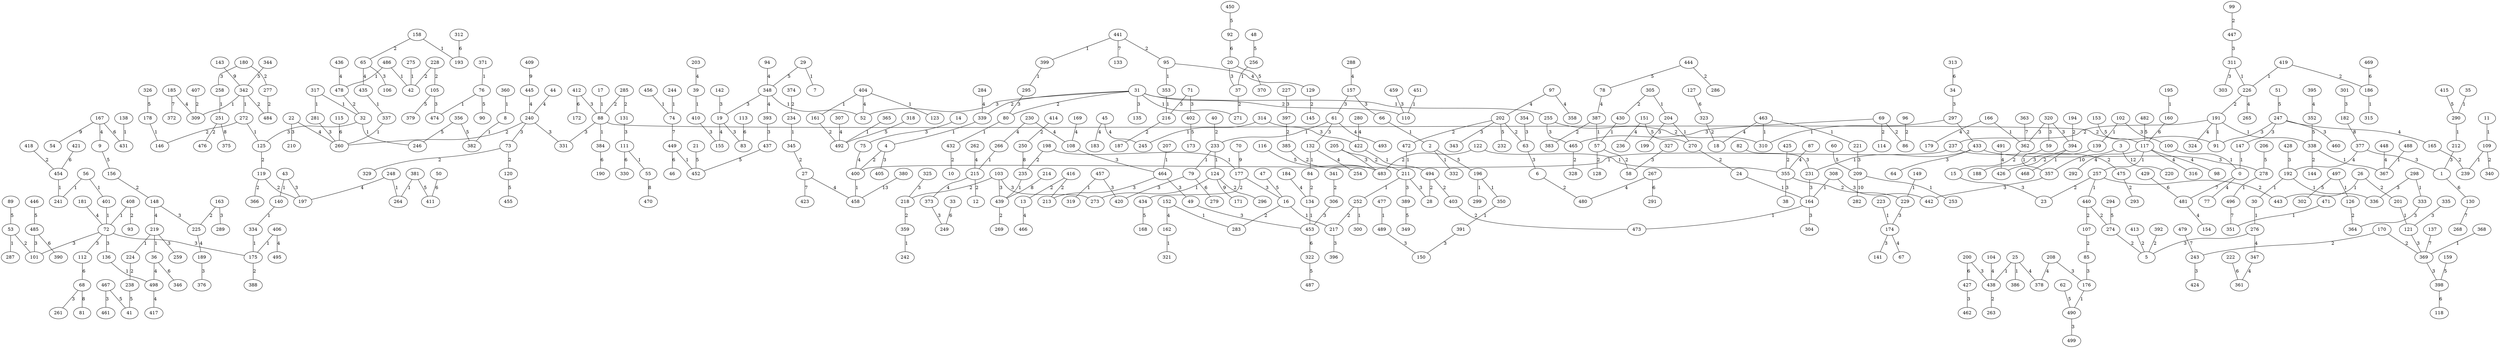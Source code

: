 graph MST {
    "0";
    "1";
    "2";
    "3";
    "4";
    "5";
    "6";
    "7";
    "8";
    "9";
    "10";
    "11";
    "12";
    "13";
    "14";
    "15";
    "16";
    "17";
    "18";
    "19";
    "20";
    "21";
    "22";
    "23";
    "24";
    "25";
    "26";
    "27";
    "28";
    "29";
    "30";
    "31";
    "32";
    "33";
    "34";
    "35";
    "36";
    "37";
    "38";
    "39";
    "40";
    "41";
    "42";
    "43";
    "44";
    "45";
    "46";
    "47";
    "48";
    "49";
    "50";
    "51";
    "52";
    "53";
    "54";
    "55";
    "56";
    "57";
    "58";
    "59";
    "60";
    "61";
    "62";
    "63";
    "64";
    "65";
    "66";
    "67";
    "68";
    "69";
    "70";
    "71";
    "72";
    "73";
    "74";
    "75";
    "76";
    "77";
    "78";
    "79";
    "80";
    "81";
    "82";
    "83";
    "84";
    "85";
    "86";
    "87";
    "88";
    "89";
    "90";
    "91";
    "92";
    "93";
    "94";
    "95";
    "96";
    "97";
    "98";
    "99";
    "100";
    "101";
    "102";
    "103";
    "104";
    "105";
    "106";
    "107";
    "108";
    "109";
    "110";
    "111";
    "112";
    "113";
    "114";
    "115";
    "116";
    "117";
    "118";
    "119";
    "120";
    "121";
    "122";
    "123";
    "124";
    "125";
    "126";
    "127";
    "128";
    "129";
    "130";
    "131";
    "132";
    "133";
    "134";
    "135";
    "136";
    "137";
    "138";
    "139";
    "140";
    "141";
    "142";
    "143";
    "144";
    "145";
    "146";
    "147";
    "148";
    "149";
    "150";
    "151";
    "152";
    "153";
    "154";
    "155";
    "156";
    "157";
    "158";
    "159";
    "160";
    "161";
    "162";
    "163";
    "164";
    "165";
    "166";
    "167";
    "168";
    "169";
    "170";
    "171";
    "172";
    "173";
    "174";
    "175";
    "176";
    "177";
    "178";
    "179";
    "180";
    "181";
    "182";
    "183";
    "184";
    "185";
    "186";
    "187";
    "188";
    "189";
    "190";
    "191";
    "192";
    "193";
    "194";
    "195";
    "196";
    "197";
    "198";
    "199";
    "200";
    "201";
    "202";
    "203";
    "204";
    "205";
    "206";
    "207";
    "208";
    "209";
    "210";
    "211";
    "212";
    "213";
    "214";
    "215";
    "216";
    "217";
    "218";
    "219";
    "220";
    "221";
    "222";
    "223";
    "224";
    "225";
    "226";
    "227";
    "228";
    "229";
    "230";
    "231";
    "232";
    "233";
    "234";
    "235";
    "236";
    "237";
    "238";
    "239";
    "240";
    "241";
    "242";
    "243";
    "244";
    "245";
    "246";
    "247";
    "248";
    "249";
    "250";
    "251";
    "252";
    "253";
    "254";
    "255";
    "256";
    "257";
    "258";
    "259";
    "260";
    "261";
    "262";
    "263";
    "264";
    "265";
    "266";
    "267";
    "268";
    "269";
    "270";
    "271";
    "272";
    "273";
    "274";
    "275";
    "276";
    "277";
    "278";
    "279";
    "280";
    "281";
    "282";
    "283";
    "284";
    "285";
    "286";
    "287";
    "288";
    "289";
    "290";
    "291";
    "292";
    "293";
    "294";
    "295";
    "296";
    "297";
    "298";
    "299";
    "300";
    "301";
    "302";
    "303";
    "304";
    "305";
    "306";
    "307";
    "308";
    "309";
    "310";
    "311";
    "312";
    "313";
    "314";
    "315";
    "316";
    "317";
    "318";
    "319";
    "320";
    "321";
    "322";
    "323";
    "324";
    "325";
    "326";
    "327";
    "328";
    "329";
    "330";
    "331";
    "332";
    "333";
    "334";
    "335";
    "336";
    "337";
    "338";
    "339";
    "340";
    "341";
    "342";
    "343";
    "344";
    "345";
    "346";
    "347";
    "348";
    "349";
    "350";
    "351";
    "352";
    "353";
    "354";
    "355";
    "356";
    "357";
    "358";
    "359";
    "360";
    "361";
    "362";
    "363";
    "364";
    "365";
    "366";
    "367";
    "368";
    "369";
    "370";
    "371";
    "372";
    "373";
    "374";
    "375";
    "376";
    "377";
    "378";
    "379";
    "380";
    "381";
    "382";
    "383";
    "384";
    "385";
    "386";
    "387";
    "388";
    "389";
    "390";
    "391";
    "392";
    "393";
    "394";
    "395";
    "396";
    "397";
    "398";
    "399";
    "400";
    "401";
    "402";
    "403";
    "404";
    "405";
    "406";
    "407";
    "408";
    "409";
    "410";
    "411";
    "412";
    "413";
    "414";
    "415";
    "416";
    "417";
    "418";
    "419";
    "420";
    "421";
    "422";
    "423";
    "424";
    "425";
    "426";
    "427";
    "428";
    "429";
    "430";
    "431";
    "432";
    "433";
    "434";
    "435";
    "436";
    "437";
    "438";
    "439";
    "440";
    "441";
    "442";
    "443";
    "444";
    "445";
    "446";
    "447";
    "448";
    "449";
    "450";
    "451";
    "452";
    "453";
    "454";
    "455";
    "456";
    "457";
    "458";
    "459";
    "460";
    "461";
    "462";
    "463";
    "464";
    "465";
    "466";
    "467";
    "468";
    "469";
    "470";
    "471";
    "472";
    "473";
    "474";
    "475";
    "476";
    "477";
    "478";
    "479";
    "480";
    "481";
    "482";
    "483";
    "484";
    "485";
    "486";
    "487";
    "488";
    "489";
    "490";
    "491";
    "492";
    "493";
    "494";
    "495";
    "496";
    "497";
    "498";
    "499";
    "2" -- "332" [label="1"];
    "8" -- "382" [label="1"];
    "11" -- "109" [label="1"];
    "16" -- "217" [label="1"];
    "17" -- "88" [label="1"];
    "24" -- "164" [label="1"];
    "25" -- "386" [label="1"];
    "25" -- "438" [label="1"];
    "26" -- "443" [label="1"];
    "29" -- "7" [label="1"];
    "30" -- "276" [label="1"];
    "31" -- "255" [label="1"];
    "31" -- "271" [label="1"];
    "32" -- "246" [label="1"];
    "35" -- "290" [label="1"];
    "39" -- "410" [label="1"];
    "43" -- "140" [label="1"];
    "53" -- "287" [label="1"];
    "56" -- "241" [label="1"];
    "56" -- "401" [label="1"];
    "59" -- "357" [label="1"];
    "61" -- "233" [label="1"];
    "66" -- "2" [label="1"];
    "76" -- "474" [label="1"];
    "80" -- "432" [label="1"];
    "88" -- "384" [label="1"];
    "95" -- "353" [label="1"];
    "100" -- "0" [label="1"];
    "102" -- "139" [label="1"];
    "109" -- "239" [label="1"];
    "111" -- "55" [label="1"];
    "117" -- "257" [label="1"];
    "122" -- "355" [label="1"];
    "124" -- "273" [label="1"];
    "132" -- "84" [label="1"];
    "134" -- "453" [label="1"];
    "136" -- "498" [label="1"];
    "138" -- "431" [label="1"];
    "140" -- "334" [label="1"];
    "147" -- "0" [label="1"];
    "149" -- "229" [label="1"];
    "152" -- "283" [label="1"];
    "158" -- "193" [label="1"];
    "162" -- "321" [label="1"];
    "164" -- "473" [label="1"];
    "166" -- "362" [label="1"];
    "176" -- "490" [label="1"];
    "178" -- "146" [label="1"];
    "186" -- "315" [label="1"];
    "191" -- "91" [label="1"];
    "191" -- "338" [label="1"];
    "192" -- "30" [label="1"];
    "192" -- "336" [label="1"];
    "195" -- "160" [label="1"];
    "196" -- "299" [label="1"];
    "196" -- "350" [label="1"];
    "198" -- "177" [label="1"];
    "201" -- "121" [label="1"];
    "204" -- "270" [label="1"];
    "207" -- "464" [label="1"];
    "209" -- "253" [label="1"];
    "211" -- "252" [label="1"];
    "219" -- "36" [label="1"];
    "219" -- "224" [label="1"];
    "223" -- "174" [label="1"];
    "233" -- "79" [label="1"];
    "233" -- "124" [label="1"];
    "234" -- "345" [label="1"];
    "235" -- "439" [label="1"];
    "237" -- "400" [label="1"];
    "244" -- "74" [label="1"];
    "248" -- "264" [label="1"];
    "252" -- "300" [label="1"];
    "256" -- "37" [label="1"];
    "257" -- "440" [label="1"];
    "258" -- "251" [label="1"];
    "266" -- "215" [label="1"];
    "272" -- "125" [label="1"];
    "275" -- "42" [label="1"];
    "278" -- "496" [label="1"];
    "290" -- "212" [label="1"];
    "297" -- "310" [label="1"];
    "298" -- "333" [label="1"];
    "305" -- "204" [label="1"];
    "308" -- "164" [label="1"];
    "311" -- "226" [label="1"];
    "314" -- "245" [label="1"];
    "317" -- "32" [label="1"];
    "317" -- "281" [label="1"];
    "334" -- "175" [label="1"];
    "337" -- "260" [label="1"];
    "338" -- "367" [label="1"];
    "339" -- "4" [label="1"];
    "342" -- "272" [label="1"];
    "342" -- "309" [label="1"];
    "348" -- "52" [label="1"];
    "350" -- "391" [label="1"];
    "353" -- "216" [label="1"];
    "359" -- "242" [label="1"];
    "360" -- "8" [label="1"];
    "365" -- "492" [label="1"];
    "368" -- "369" [label="1"];
    "371" -- "76" [label="1"];
    "381" -- "264" [label="1"];
    "387" -- "57" [label="1"];
    "394" -- "468" [label="1"];
    "399" -- "295" [label="1"];
    "400" -- "458" [label="1"];
    "401" -- "72" [label="1"];
    "404" -- "123" [label="1"];
    "404" -- "161" [label="1"];
    "406" -- "175" [label="1"];
    "408" -- "72" [label="1"];
    "419" -- "226" [label="1"];
    "422" -- "494" [label="1"];
    "430" -- "57" [label="1"];
    "433" -- "231" [label="1"];
    "435" -- "337" [label="1"];
    "441" -- "399" [label="1"];
    "449" -- "452" [label="1"];
    "451" -- "110" [label="1"];
    "454" -- "241" [label="1"];
    "456" -- "74" [label="1"];
    "457" -- "319" [label="1"];
    "463" -- "221" [label="1"];
    "463" -- "310" [label="1"];
    "471" -- "351" [label="1"];
    "472" -- "211" [label="1"];
    "477" -- "489" [label="1"];
    "486" -- "42" [label="1"];
    "486" -- "478" [label="1"];
    "488" -- "367" [label="1"];
    "497" -- "126" [label="1"];
    "4" -- "400" [label="2"];
    "6" -- "480" [label="2"];
    "16" -- "283" [label="2"];
    "26" -- "201" [label="2"];
    "31" -- "80" [label="2"];
    "31" -- "110" [label="2"];
    "31" -- "339" [label="2"];
    "37" -- "271" [label="2"];
    "40" -- "233" [label="2"];
    "53" -- "101" [label="2"];
    "57" -- "58" [label="2"];
    "57" -- "128" [label="2"];
    "69" -- "86" [label="2"];
    "69" -- "114" [label="2"];
    "73" -- "120" [label="2"];
    "73" -- "329" [label="2"];
    "84" -- "134" [label="2"];
    "88" -- "91" [label="2"];
    "96" -- "86" [label="2"];
    "99" -- "447" [label="2"];
    "103" -- "218" [label="2"];
    "107" -- "85" [label="2"];
    "109" -- "340" [label="2"];
    "119" -- "197" [label="2"];
    "119" -- "366" [label="2"];
    "122" -- "483" [label="2"];
    "124" -- "296" [label="2"];
    "125" -- "119" [label="2"];
    "126" -- "364" [label="2"];
    "129" -- "145" [label="2"];
    "139" -- "426" [label="2"];
    "156" -- "148" [label="2"];
    "158" -- "65" [label="2"];
    "161" -- "492" [label="2"];
    "163" -- "225" [label="2"];
    "165" -- "239" [label="2"];
    "170" -- "243" [label="2"];
    "170" -- "369" [label="2"];
    "175" -- "388" [label="2"];
    "177" -- "434" [label="2"];
    "180" -- "277" [label="2"];
    "191" -- "237" [label="2"];
    "194" -- "394" [label="2"];
    "198" -- "235" [label="2"];
    "202" -- "63" [label="2"];
    "202" -- "472" [label="2"];
    "205" -- "211" [label="2"];
    "215" -- "12" [label="2"];
    "216" -- "187" [label="2"];
    "218" -- "359" [label="2"];
    "224" -- "238" [label="2"];
    "226" -- "191" [label="2"];
    "228" -- "42" [label="2"];
    "228" -- "105" [label="2"];
    "237" -- "475" [label="2"];
    "240" -- "260" [label="2"];
    "251" -- "476" [label="2"];
    "252" -- "217" [label="2"];
    "255" -- "310" [label="2"];
    "257" -- "23" [label="2"];
    "257" -- "443" [label="2"];
    "270" -- "24" [label="2"];
    "272" -- "146" [label="2"];
    "274" -- "5" [label="2"];
    "277" -- "484" [label="2"];
    "285" -- "88" [label="2"];
    "285" -- "131" [label="2"];
    "297" -- "433" [label="2"];
    "305" -- "430" [label="2"];
    "323" -- "18" [label="2"];
    "338" -- "144" [label="2"];
    "341" -- "306" [label="2"];
    "342" -- "484" [label="2"];
    "345" -- "27" [label="2"];
    "355" -- "229" [label="2"];
    "362" -- "15" [label="2"];
    "374" -- "234" [label="2"];
    "385" -- "483" [label="2"];
    "387" -- "383" [label="2"];
    "392" -- "5" [label="2"];
    "397" -- "385" [label="2"];
    "403" -- "473" [label="2"];
    "407" -- "309" [label="2"];
    "408" -- "93" [label="2"];
    "413" -- "5" [label="2"];
    "414" -- "250" [label="2"];
    "416" -- "13" [label="2"];
    "416" -- "213" [label="2"];
    "418" -- "454" [label="2"];
    "419" -- "186" [label="2"];
    "425" -- "355" [label="2"];
    "432" -- "10" [label="2"];
    "438" -- "263" [label="2"];
    "439" -- "269" [label="2"];
    "440" -- "107" [label="2"];
    "440" -- "274" [label="2"];
    "441" -- "95" [label="2"];
    "444" -- "286" [label="2"];
    "465" -- "328" [label="2"];
    "475" -- "293" [label="2"];
    "478" -- "32" [label="2"];
    "494" -- "28" [label="2"];
    "494" -- "403" [label="2"];
    "4" -- "405" [label="3"];
    "14" -- "75" [label="3"];
    "15" -- "23" [label="3"];
    "19" -- "83" [label="3"];
    "20" -- "37" [label="3"];
    "22" -- "210" [label="3"];
    "31" -- "52" [label="3"];
    "31" -- "135" [label="3"];
    "32" -- "125" [label="3"];
    "34" -- "297" [label="3"];
    "43" -- "197" [label="3"];
    "49" -- "453" [label="3"];
    "61" -- "132" [label="3"];
    "63" -- "6" [label="3"];
    "65" -- "106" [label="3"];
    "68" -- "261" [label="3"];
    "69" -- "465" [label="3"];
    "71" -- "216" [label="3"];
    "71" -- "402" [label="3"];
    "72" -- "101" [label="3"];
    "72" -- "112" [label="3"];
    "72" -- "136" [label="3"];
    "72" -- "175" [label="3"];
    "79" -- "420" [label="3"];
    "82" -- "231" [label="3"];
    "85" -- "176" [label="3"];
    "88" -- "331" [label="3"];
    "102" -- "100" [label="3"];
    "103" -- "273" [label="3"];
    "103" -- "439" [label="3"];
    "105" -- "474" [label="3"];
    "108" -- "464" [label="3"];
    "121" -- "369" [label="3"];
    "131" -- "111" [label="3"];
    "142" -- "19" [label="3"];
    "148" -- "225" [label="3"];
    "157" -- "61" [label="3"];
    "157" -- "66" [label="3"];
    "163" -- "289" [label="3"];
    "164" -- "304" [label="3"];
    "174" -- "141" [label="3"];
    "177" -- "16" [label="3"];
    "180" -- "258" [label="3"];
    "189" -- "376" [label="3"];
    "200" -- "438" [label="3"];
    "202" -- "343" [label="3"];
    "204" -- "199" [label="3"];
    "205" -- "483" [label="3"];
    "208" -- "176" [label="3"];
    "211" -- "28" [label="3"];
    "211" -- "389" [label="3"];
    "212" -- "1" [label="3"];
    "217" -- "396" [label="3"];
    "219" -- "259" [label="3"];
    "221" -- "209" [label="3"];
    "227" -- "397" [label="3"];
    "229" -- "174" [label="3"];
    "231" -- "164" [label="3"];
    "240" -- "73" [label="3"];
    "240" -- "331" [label="3"];
    "243" -- "424" [label="3"];
    "247" -- "91" [label="3"];
    "247" -- "147" [label="3"];
    "247" -- "460" [label="3"];
    "255" -- "465" [label="3"];
    "276" -- "5" [label="3"];
    "281" -- "260" [label="3"];
    "295" -- "80" [label="3"];
    "298" -- "336" [label="3"];
    "301" -- "182" [label="3"];
    "306" -- "453" [label="3"];
    "308" -- "442" [label="3"];
    "311" -- "303" [label="3"];
    "314" -- "422" [label="3"];
    "320" -- "59" [label="3"];
    "320" -- "362" [label="3"];
    "320" -- "394" [label="3"];
    "325" -- "218" [label="3"];
    "327" -- "58" [label="3"];
    "333" -- "364" [label="3"];
    "335" -- "121" [label="3"];
    "348" -- "19" [label="3"];
    "354" -- "63" [label="3"];
    "355" -- "38" [label="3"];
    "357" -- "442" [label="3"];
    "369" -- "398" [label="3"];
    "373" -- "249" [label="3"];
    "377" -- "1" [label="3"];
    "391" -- "150" [label="3"];
    "393" -- "437" [label="3"];
    "394" -- "188" [label="3"];
    "410" -- "155" [label="3"];
    "412" -- "88" [label="3"];
    "427" -- "462" [label="3"];
    "428" -- "192" [label="3"];
    "433" -- "64" [label="3"];
    "433" -- "278" [label="3"];
    "447" -- "311" [label="3"];
    "457" -- "420" [label="3"];
    "459" -- "110" [label="3"];
    "464" -- "49" [label="3"];
    "464" -- "213" [label="3"];
    "467" -- "461" [label="3"];
    "485" -- "101" [label="3"];
    "489" -- "150" [label="3"];
    "490" -- "499" [label="3"];
    "0" -- "77" [label="4"];
    "13" -- "466" [label="4"];
    "19" -- "155" [label="4"];
    "22" -- "260" [label="4"];
    "25" -- "378" [label="4"];
    "27" -- "458" [label="4"];
    "36" -- "498" [label="4"];
    "44" -- "240" [label="4"];
    "45" -- "183" [label="4"];
    "45" -- "245" [label="4"];
    "61" -- "493" [label="4"];
    "65" -- "435" [label="4"];
    "75" -- "400" [label="4"];
    "78" -- "387" [label="4"];
    "87" -- "355" [label="4"];
    "94" -- "348" [label="4"];
    "95" -- "129" [label="4"];
    "97" -- "202" [label="4"];
    "97" -- "358" [label="4"];
    "104" -- "438" [label="4"];
    "117" -- "98" [label="4"];
    "117" -- "292" [label="4"];
    "117" -- "316" [label="4"];
    "132" -- "254" [label="4"];
    "148" -- "219" [label="4"];
    "151" -- "236" [label="4"];
    "152" -- "162" [label="4"];
    "166" -- "179" [label="4"];
    "167" -- "9" [label="4"];
    "169" -- "108" [label="4"];
    "174" -- "67" [label="4"];
    "181" -- "72" [label="4"];
    "184" -- "134" [label="4"];
    "185" -- "309" [label="4"];
    "191" -- "324" [label="4"];
    "203" -- "39" [label="4"];
    "208" -- "378" [label="4"];
    "215" -- "373" [label="4"];
    "225" -- "189" [label="4"];
    "226" -- "265" [label="4"];
    "230" -- "108" [label="4"];
    "230" -- "266" [label="4"];
    "247" -- "165" [label="4"];
    "248" -- "197" [label="4"];
    "262" -- "215" [label="4"];
    "267" -- "480" [label="4"];
    "276" -- "347" [label="4"];
    "280" -- "422" [label="4"];
    "284" -- "339" [label="4"];
    "288" -- "157" [label="4"];
    "307" -- "492" [label="4"];
    "347" -- "361" [label="4"];
    "348" -- "393" [label="4"];
    "377" -- "192" [label="4"];
    "395" -- "352" [label="4"];
    "404" -- "52" [label="4"];
    "406" -- "495" [label="4"];
    "436" -- "478" [label="4"];
    "445" -- "240" [label="4"];
    "448" -- "367" [label="4"];
    "463" -- "18" [label="4"];
    "481" -- "154" [label="4"];
    "491" -- "426" [label="4"];
    "498" -- "417" [label="4"];
    "2" -- "196" [label="5"];
    "9" -- "156" [label="5"];
    "20" -- "370" [label="5"];
    "21" -- "452" [label="5"];
    "29" -- "348" [label="5"];
    "47" -- "16" [label="5"];
    "48" -- "256" [label="5"];
    "51" -- "247" [label="5"];
    "60" -- "209" [label="5"];
    "62" -- "490" [label="5"];
    "76" -- "90" [label="5"];
    "89" -- "53" [label="5"];
    "105" -- "379" [label="5"];
    "116" -- "483" [label="5"];
    "120" -- "455" [label="5"];
    "151" -- "270" [label="5"];
    "153" -- "117" [label="5"];
    "159" -- "398" [label="5"];
    "202" -- "232" [label="5"];
    "206" -- "278" [label="5"];
    "238" -- "41" [label="5"];
    "294" -- "274" [label="5"];
    "318" -- "492" [label="5"];
    "322" -- "487" [label="5"];
    "326" -- "178" [label="5"];
    "344" -- "342" [label="5"];
    "352" -- "338" [label="5"];
    "356" -- "246" [label="5"];
    "356" -- "382" [label="5"];
    "381" -- "411" [label="5"];
    "389" -- "349" [label="5"];
    "402" -- "173" [label="5"];
    "415" -- "290" [label="5"];
    "434" -- "168" [label="5"];
    "437" -- "452" [label="5"];
    "444" -- "78" [label="5"];
    "446" -- "485" [label="5"];
    "450" -- "92" [label="5"];
    "467" -- "41" [label="5"];
    "482" -- "117" [label="5"];
    "497" -- "302" [label="5"];
    "1" -- "130" [label="6"];
    "33" -- "249" [label="6"];
    "36" -- "346" [label="6"];
    "50" -- "411" [label="6"];
    "79" -- "279" [label="6"];
    "92" -- "20" [label="6"];
    "111" -- "330" [label="6"];
    "112" -- "68" [label="6"];
    "113" -- "83" [label="6"];
    "115" -- "260" [label="6"];
    "127" -- "323" [label="6"];
    "160" -- "117" [label="6"];
    "167" -- "431" [label="6"];
    "200" -- "427" [label="6"];
    "222" -- "361" [label="6"];
    "267" -- "291" [label="6"];
    "312" -- "193" [label="6"];
    "313" -- "34" [label="6"];
    "384" -- "190" [label="6"];
    "398" -- "118" [label="6"];
    "412" -- "172" [label="6"];
    "421" -- "454" [label="6"];
    "429" -- "481" [label="6"];
    "449" -- "46" [label="6"];
    "453" -- "322" [label="6"];
    "469" -- "186" [label="6"];
    "485" -- "390" [label="6"];
    "0" -- "481" [label="7"];
    "27" -- "423" [label="7"];
    "74" -- "449" [label="7"];
    "130" -- "268" [label="7"];
    "137" -- "369" [label="7"];
    "185" -- "372" [label="7"];
    "363" -- "362" [label="7"];
    "441" -- "133" [label="7"];
    "479" -- "243" [label="7"];
    "496" -- "351" [label="7"];
    "55" -- "470" [label="8"];
    "68" -- "81" [label="8"];
    "182" -- "377" [label="8"];
    "214" -- "439" [label="8"];
    "250" -- "235" [label="8"];
    "251" -- "375" [label="8"];
    "70" -- "177" [label="9"];
    "124" -- "171" [label="9"];
    "143" -- "342" [label="9"];
    "167" -- "54" [label="9"];
    "409" -- "445" [label="9"];
    "3" -- "357" [label="10"];
    "209" -- "282" [label="10"];
    "3" -- "220" [label="12"];
    "380" -- "458" [label="13"];
}
